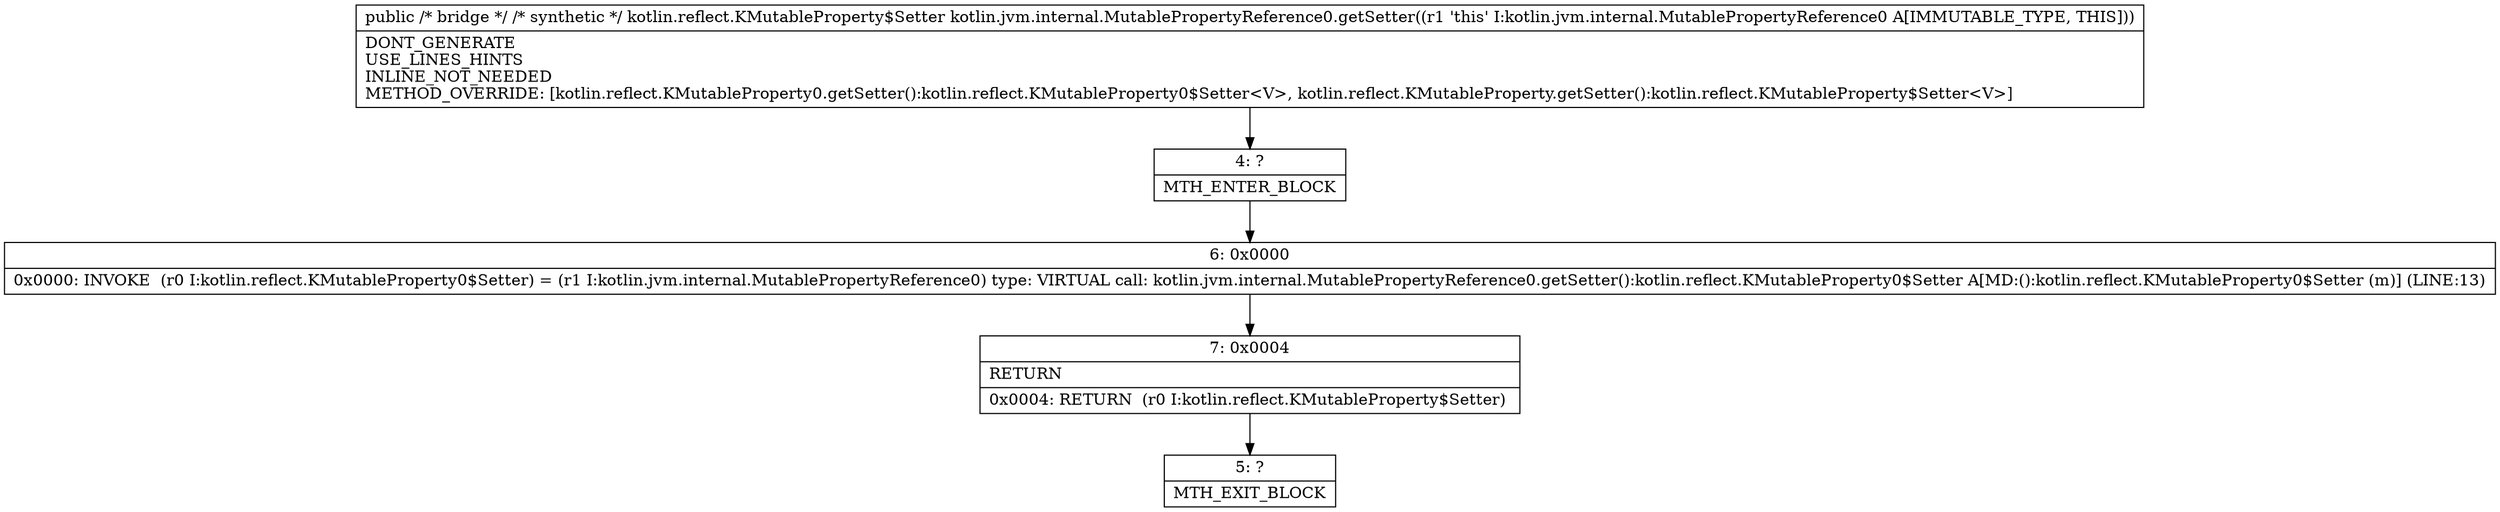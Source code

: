 digraph "CFG forkotlin.jvm.internal.MutablePropertyReference0.getSetter()Lkotlin\/reflect\/KMutableProperty$Setter;" {
Node_4 [shape=record,label="{4\:\ ?|MTH_ENTER_BLOCK\l}"];
Node_6 [shape=record,label="{6\:\ 0x0000|0x0000: INVOKE  (r0 I:kotlin.reflect.KMutableProperty0$Setter) = (r1 I:kotlin.jvm.internal.MutablePropertyReference0) type: VIRTUAL call: kotlin.jvm.internal.MutablePropertyReference0.getSetter():kotlin.reflect.KMutableProperty0$Setter A[MD:():kotlin.reflect.KMutableProperty0$Setter (m)] (LINE:13)\l}"];
Node_7 [shape=record,label="{7\:\ 0x0004|RETURN\l|0x0004: RETURN  (r0 I:kotlin.reflect.KMutableProperty$Setter) \l}"];
Node_5 [shape=record,label="{5\:\ ?|MTH_EXIT_BLOCK\l}"];
MethodNode[shape=record,label="{public \/* bridge *\/ \/* synthetic *\/ kotlin.reflect.KMutableProperty$Setter kotlin.jvm.internal.MutablePropertyReference0.getSetter((r1 'this' I:kotlin.jvm.internal.MutablePropertyReference0 A[IMMUTABLE_TYPE, THIS]))  | DONT_GENERATE\lUSE_LINES_HINTS\lINLINE_NOT_NEEDED\lMETHOD_OVERRIDE: [kotlin.reflect.KMutableProperty0.getSetter():kotlin.reflect.KMutableProperty0$Setter\<V\>, kotlin.reflect.KMutableProperty.getSetter():kotlin.reflect.KMutableProperty$Setter\<V\>]\l}"];
MethodNode -> Node_4;Node_4 -> Node_6;
Node_6 -> Node_7;
Node_7 -> Node_5;
}

